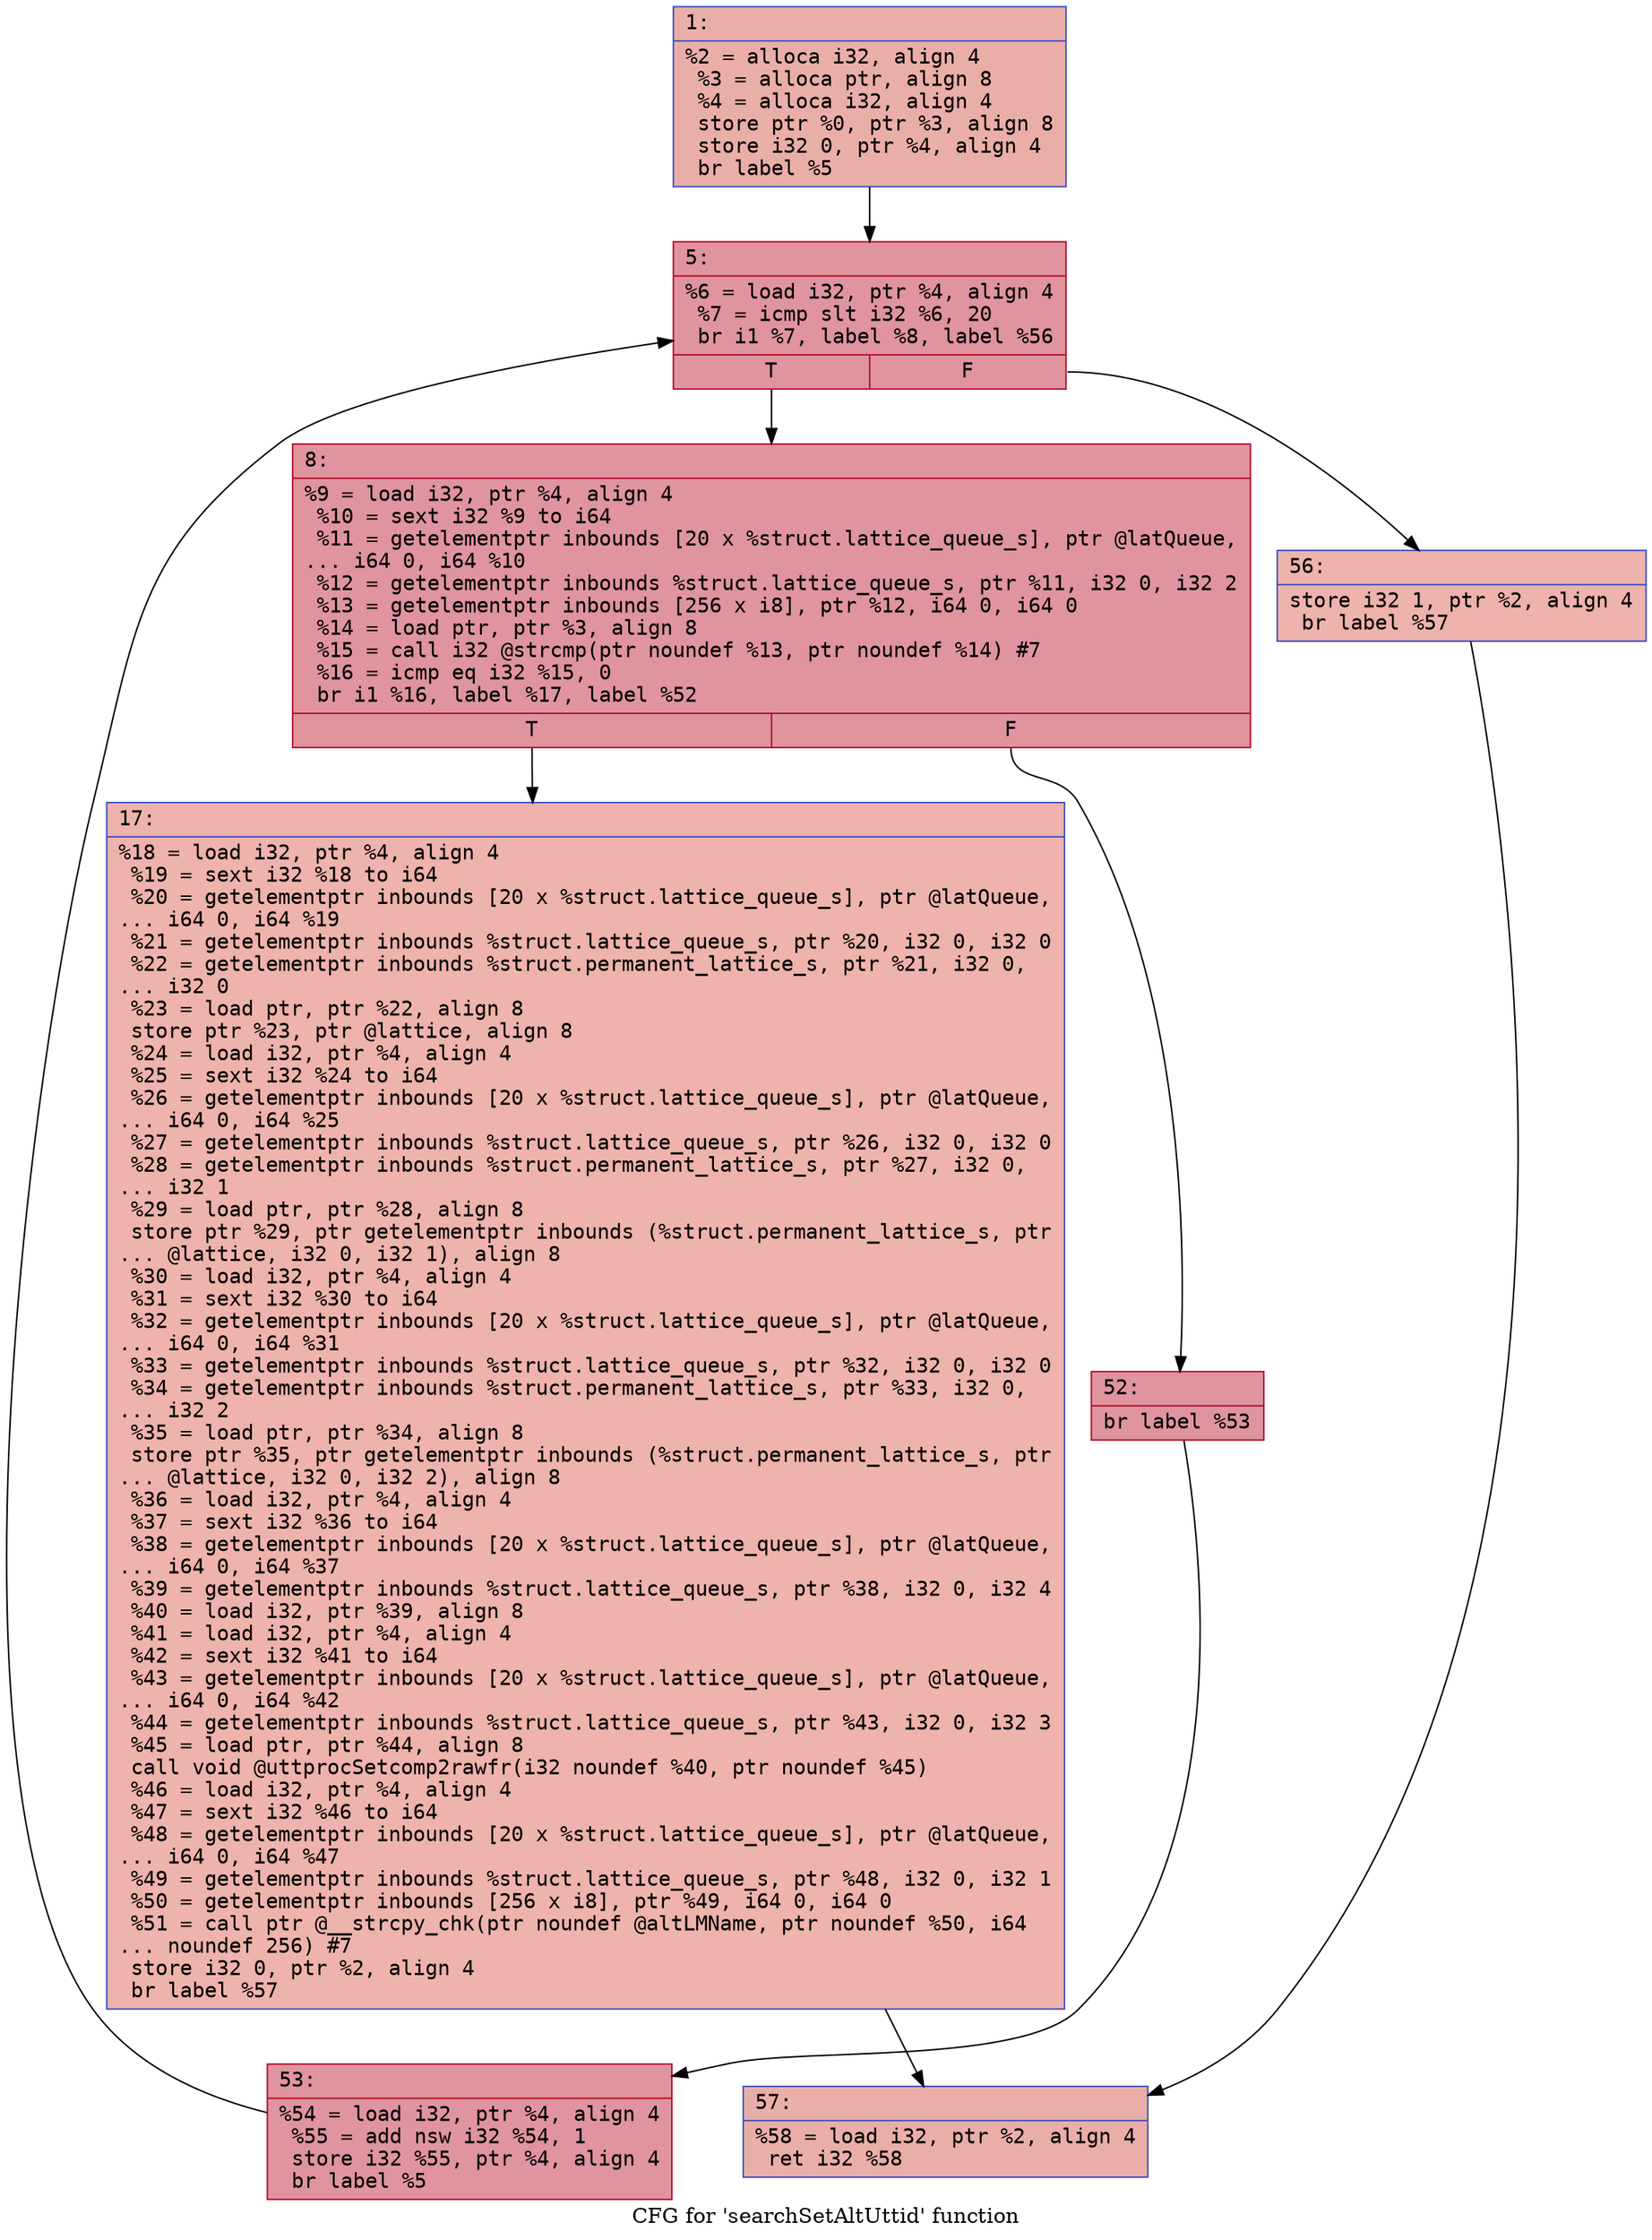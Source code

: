 digraph "CFG for 'searchSetAltUttid' function" {
	label="CFG for 'searchSetAltUttid' function";

	Node0x600002afcf00 [shape=record,color="#3d50c3ff", style=filled, fillcolor="#d0473d70" fontname="Courier",label="{1:\l|  %2 = alloca i32, align 4\l  %3 = alloca ptr, align 8\l  %4 = alloca i32, align 4\l  store ptr %0, ptr %3, align 8\l  store i32 0, ptr %4, align 4\l  br label %5\l}"];
	Node0x600002afcf00 -> Node0x600002afcf50[tooltip="1 -> 5\nProbability 100.00%" ];
	Node0x600002afcf50 [shape=record,color="#b70d28ff", style=filled, fillcolor="#b70d2870" fontname="Courier",label="{5:\l|  %6 = load i32, ptr %4, align 4\l  %7 = icmp slt i32 %6, 20\l  br i1 %7, label %8, label %56\l|{<s0>T|<s1>F}}"];
	Node0x600002afcf50:s0 -> Node0x600002afcfa0[tooltip="5 -> 8\nProbability 96.88%" ];
	Node0x600002afcf50:s1 -> Node0x600002afd0e0[tooltip="5 -> 56\nProbability 3.12%" ];
	Node0x600002afcfa0 [shape=record,color="#b70d28ff", style=filled, fillcolor="#b70d2870" fontname="Courier",label="{8:\l|  %9 = load i32, ptr %4, align 4\l  %10 = sext i32 %9 to i64\l  %11 = getelementptr inbounds [20 x %struct.lattice_queue_s], ptr @latQueue,\l... i64 0, i64 %10\l  %12 = getelementptr inbounds %struct.lattice_queue_s, ptr %11, i32 0, i32 2\l  %13 = getelementptr inbounds [256 x i8], ptr %12, i64 0, i64 0\l  %14 = load ptr, ptr %3, align 8\l  %15 = call i32 @strcmp(ptr noundef %13, ptr noundef %14) #7\l  %16 = icmp eq i32 %15, 0\l  br i1 %16, label %17, label %52\l|{<s0>T|<s1>F}}"];
	Node0x600002afcfa0:s0 -> Node0x600002afcff0[tooltip="8 -> 17\nProbability 3.12%" ];
	Node0x600002afcfa0:s1 -> Node0x600002afd040[tooltip="8 -> 52\nProbability 96.88%" ];
	Node0x600002afcff0 [shape=record,color="#3d50c3ff", style=filled, fillcolor="#d6524470" fontname="Courier",label="{17:\l|  %18 = load i32, ptr %4, align 4\l  %19 = sext i32 %18 to i64\l  %20 = getelementptr inbounds [20 x %struct.lattice_queue_s], ptr @latQueue,\l... i64 0, i64 %19\l  %21 = getelementptr inbounds %struct.lattice_queue_s, ptr %20, i32 0, i32 0\l  %22 = getelementptr inbounds %struct.permanent_lattice_s, ptr %21, i32 0,\l... i32 0\l  %23 = load ptr, ptr %22, align 8\l  store ptr %23, ptr @lattice, align 8\l  %24 = load i32, ptr %4, align 4\l  %25 = sext i32 %24 to i64\l  %26 = getelementptr inbounds [20 x %struct.lattice_queue_s], ptr @latQueue,\l... i64 0, i64 %25\l  %27 = getelementptr inbounds %struct.lattice_queue_s, ptr %26, i32 0, i32 0\l  %28 = getelementptr inbounds %struct.permanent_lattice_s, ptr %27, i32 0,\l... i32 1\l  %29 = load ptr, ptr %28, align 8\l  store ptr %29, ptr getelementptr inbounds (%struct.permanent_lattice_s, ptr\l... @lattice, i32 0, i32 1), align 8\l  %30 = load i32, ptr %4, align 4\l  %31 = sext i32 %30 to i64\l  %32 = getelementptr inbounds [20 x %struct.lattice_queue_s], ptr @latQueue,\l... i64 0, i64 %31\l  %33 = getelementptr inbounds %struct.lattice_queue_s, ptr %32, i32 0, i32 0\l  %34 = getelementptr inbounds %struct.permanent_lattice_s, ptr %33, i32 0,\l... i32 2\l  %35 = load ptr, ptr %34, align 8\l  store ptr %35, ptr getelementptr inbounds (%struct.permanent_lattice_s, ptr\l... @lattice, i32 0, i32 2), align 8\l  %36 = load i32, ptr %4, align 4\l  %37 = sext i32 %36 to i64\l  %38 = getelementptr inbounds [20 x %struct.lattice_queue_s], ptr @latQueue,\l... i64 0, i64 %37\l  %39 = getelementptr inbounds %struct.lattice_queue_s, ptr %38, i32 0, i32 4\l  %40 = load i32, ptr %39, align 8\l  %41 = load i32, ptr %4, align 4\l  %42 = sext i32 %41 to i64\l  %43 = getelementptr inbounds [20 x %struct.lattice_queue_s], ptr @latQueue,\l... i64 0, i64 %42\l  %44 = getelementptr inbounds %struct.lattice_queue_s, ptr %43, i32 0, i32 3\l  %45 = load ptr, ptr %44, align 8\l  call void @uttprocSetcomp2rawfr(i32 noundef %40, ptr noundef %45)\l  %46 = load i32, ptr %4, align 4\l  %47 = sext i32 %46 to i64\l  %48 = getelementptr inbounds [20 x %struct.lattice_queue_s], ptr @latQueue,\l... i64 0, i64 %47\l  %49 = getelementptr inbounds %struct.lattice_queue_s, ptr %48, i32 0, i32 1\l  %50 = getelementptr inbounds [256 x i8], ptr %49, i64 0, i64 0\l  %51 = call ptr @__strcpy_chk(ptr noundef @altLMName, ptr noundef %50, i64\l... noundef 256) #7\l  store i32 0, ptr %2, align 4\l  br label %57\l}"];
	Node0x600002afcff0 -> Node0x600002afd130[tooltip="17 -> 57\nProbability 100.00%" ];
	Node0x600002afd040 [shape=record,color="#b70d28ff", style=filled, fillcolor="#b70d2870" fontname="Courier",label="{52:\l|  br label %53\l}"];
	Node0x600002afd040 -> Node0x600002afd090[tooltip="52 -> 53\nProbability 100.00%" ];
	Node0x600002afd090 [shape=record,color="#b70d28ff", style=filled, fillcolor="#b70d2870" fontname="Courier",label="{53:\l|  %54 = load i32, ptr %4, align 4\l  %55 = add nsw i32 %54, 1\l  store i32 %55, ptr %4, align 4\l  br label %5\l}"];
	Node0x600002afd090 -> Node0x600002afcf50[tooltip="53 -> 5\nProbability 100.00%" ];
	Node0x600002afd0e0 [shape=record,color="#3d50c3ff", style=filled, fillcolor="#d6524470" fontname="Courier",label="{56:\l|  store i32 1, ptr %2, align 4\l  br label %57\l}"];
	Node0x600002afd0e0 -> Node0x600002afd130[tooltip="56 -> 57\nProbability 100.00%" ];
	Node0x600002afd130 [shape=record,color="#3d50c3ff", style=filled, fillcolor="#d0473d70" fontname="Courier",label="{57:\l|  %58 = load i32, ptr %2, align 4\l  ret i32 %58\l}"];
}
